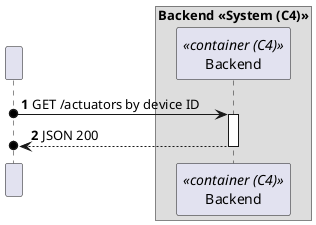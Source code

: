 @startuml
'https://plantuml.com/sequence-diagram
!pragma layout smetana

autonumber

participant " " as HTTP

box "Backend <<System (C4)>>"
    participant "Backend" as BE<<container (C4)>>
end box

HTTP o-> BE : GET /actuators by device ID
activate BE


BE -->o HTTP : JSON 200
deactivate BE



@enduml